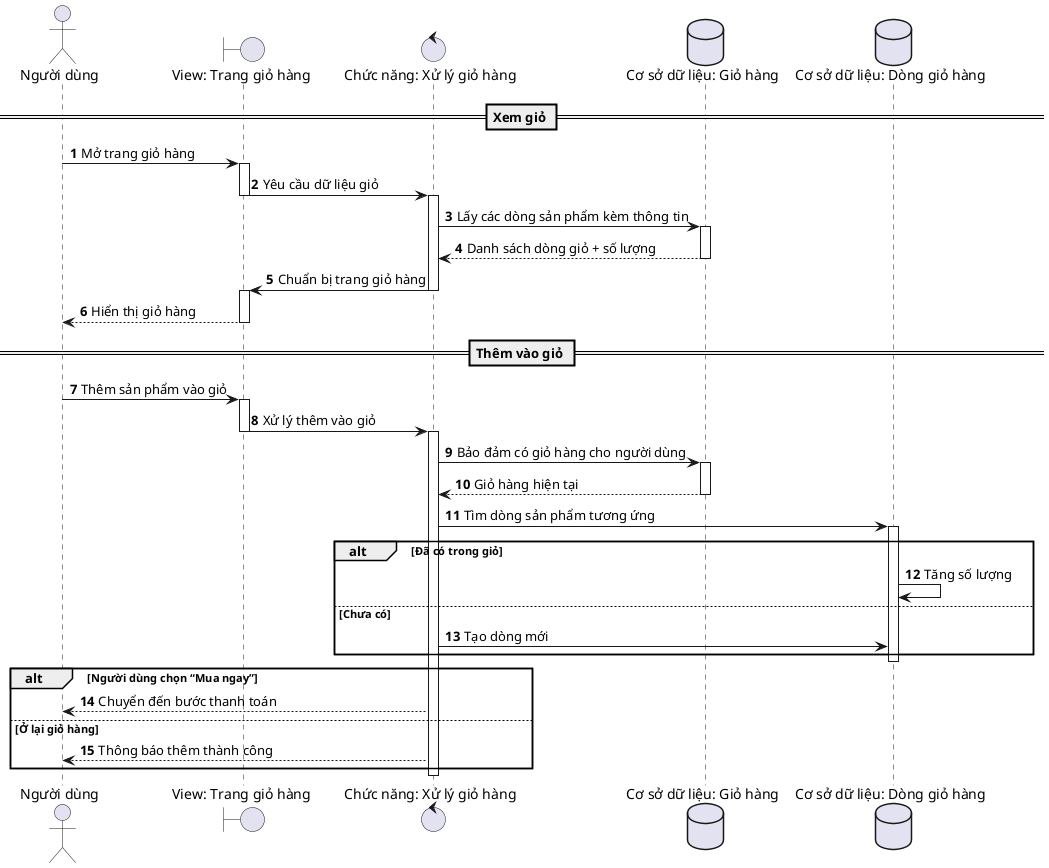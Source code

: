 @startuml
autonumber
actor N as "Người dùng"
boundary V as "View: Trang giỏ hàng"
control C as "Chức năng: Xử lý giỏ hàng"
database Cart as "Cơ sở dữ liệu: Giỏ hàng"
database CI as "Cơ sở dữ liệu: Dòng giỏ hàng"

== Xem giỏ ==
N -> V : Mở trang giỏ hàng
activate V
V -> C : Yêu cầu dữ liệu giỏ
deactivate V
activate C
C -> Cart : Lấy các dòng sản phẩm kèm thông tin
activate Cart
Cart --> C : Danh sách dòng giỏ + số lượng
deactivate Cart
C -> V : Chuẩn bị trang giỏ hàng
deactivate C
activate V
V --> N : Hiển thị giỏ hàng
deactivate V

== Thêm vào giỏ ==
N -> V : Thêm sản phẩm vào giỏ
activate V
V -> C : Xử lý thêm vào giỏ
deactivate V
activate C
C -> Cart : Bảo đảm có giỏ hàng cho người dùng
activate Cart
Cart --> C : Giỏ hàng hiện tại
deactivate Cart
C -> CI : Tìm dòng sản phẩm tương ứng
activate CI
alt Đã có trong giỏ
  CI -> CI : Tăng số lượng
else Chưa có
  C -> CI : Tạo dòng mới
end
deactivate CI
alt Người dùng chọn “Mua ngay”
  C --> N : Chuyển đến bước thanh toán
else Ở lại giỏ hàng
  C --> N : Thông báo thêm thành công
end
deactivate C
@enduml